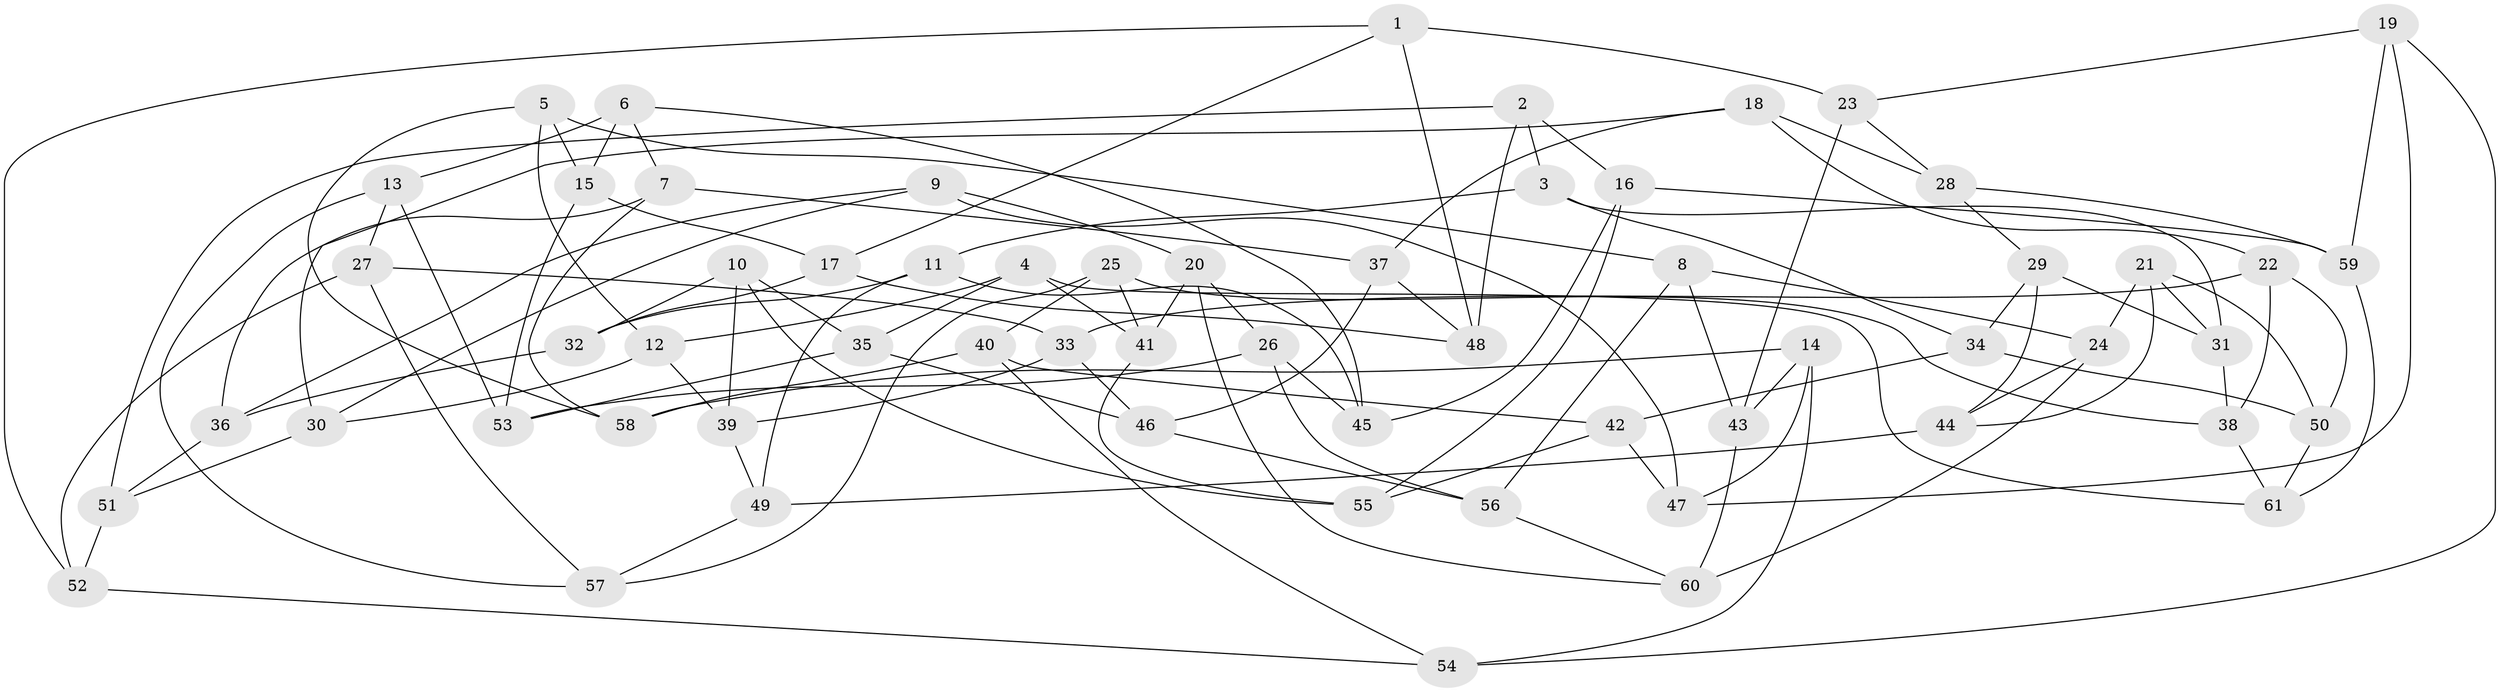 // coarse degree distribution, {9: 0.05555555555555555, 5: 0.1388888888888889, 8: 0.08333333333333333, 6: 0.1111111111111111, 4: 0.5277777777777778, 3: 0.08333333333333333}
// Generated by graph-tools (version 1.1) at 2025/20/03/04/25 18:20:38]
// undirected, 61 vertices, 122 edges
graph export_dot {
graph [start="1"]
  node [color=gray90,style=filled];
  1;
  2;
  3;
  4;
  5;
  6;
  7;
  8;
  9;
  10;
  11;
  12;
  13;
  14;
  15;
  16;
  17;
  18;
  19;
  20;
  21;
  22;
  23;
  24;
  25;
  26;
  27;
  28;
  29;
  30;
  31;
  32;
  33;
  34;
  35;
  36;
  37;
  38;
  39;
  40;
  41;
  42;
  43;
  44;
  45;
  46;
  47;
  48;
  49;
  50;
  51;
  52;
  53;
  54;
  55;
  56;
  57;
  58;
  59;
  60;
  61;
  1 -- 23;
  1 -- 52;
  1 -- 17;
  1 -- 48;
  2 -- 48;
  2 -- 3;
  2 -- 16;
  2 -- 51;
  3 -- 31;
  3 -- 34;
  3 -- 11;
  4 -- 12;
  4 -- 41;
  4 -- 35;
  4 -- 61;
  5 -- 58;
  5 -- 12;
  5 -- 15;
  5 -- 8;
  6 -- 15;
  6 -- 45;
  6 -- 7;
  6 -- 13;
  7 -- 58;
  7 -- 37;
  7 -- 36;
  8 -- 43;
  8 -- 56;
  8 -- 24;
  9 -- 47;
  9 -- 36;
  9 -- 30;
  9 -- 20;
  10 -- 39;
  10 -- 35;
  10 -- 55;
  10 -- 32;
  11 -- 49;
  11 -- 32;
  11 -- 45;
  12 -- 39;
  12 -- 30;
  13 -- 57;
  13 -- 53;
  13 -- 27;
  14 -- 58;
  14 -- 43;
  14 -- 47;
  14 -- 54;
  15 -- 53;
  15 -- 17;
  16 -- 59;
  16 -- 45;
  16 -- 55;
  17 -- 48;
  17 -- 32;
  18 -- 30;
  18 -- 22;
  18 -- 28;
  18 -- 37;
  19 -- 59;
  19 -- 23;
  19 -- 54;
  19 -- 47;
  20 -- 26;
  20 -- 60;
  20 -- 41;
  21 -- 44;
  21 -- 31;
  21 -- 24;
  21 -- 50;
  22 -- 50;
  22 -- 33;
  22 -- 38;
  23 -- 28;
  23 -- 43;
  24 -- 44;
  24 -- 60;
  25 -- 40;
  25 -- 41;
  25 -- 57;
  25 -- 38;
  26 -- 53;
  26 -- 45;
  26 -- 56;
  27 -- 57;
  27 -- 52;
  27 -- 33;
  28 -- 59;
  28 -- 29;
  29 -- 31;
  29 -- 44;
  29 -- 34;
  30 -- 51;
  31 -- 38;
  32 -- 36;
  33 -- 46;
  33 -- 39;
  34 -- 50;
  34 -- 42;
  35 -- 46;
  35 -- 53;
  36 -- 51;
  37 -- 48;
  37 -- 46;
  38 -- 61;
  39 -- 49;
  40 -- 54;
  40 -- 58;
  40 -- 42;
  41 -- 55;
  42 -- 55;
  42 -- 47;
  43 -- 60;
  44 -- 49;
  46 -- 56;
  49 -- 57;
  50 -- 61;
  51 -- 52;
  52 -- 54;
  56 -- 60;
  59 -- 61;
}
